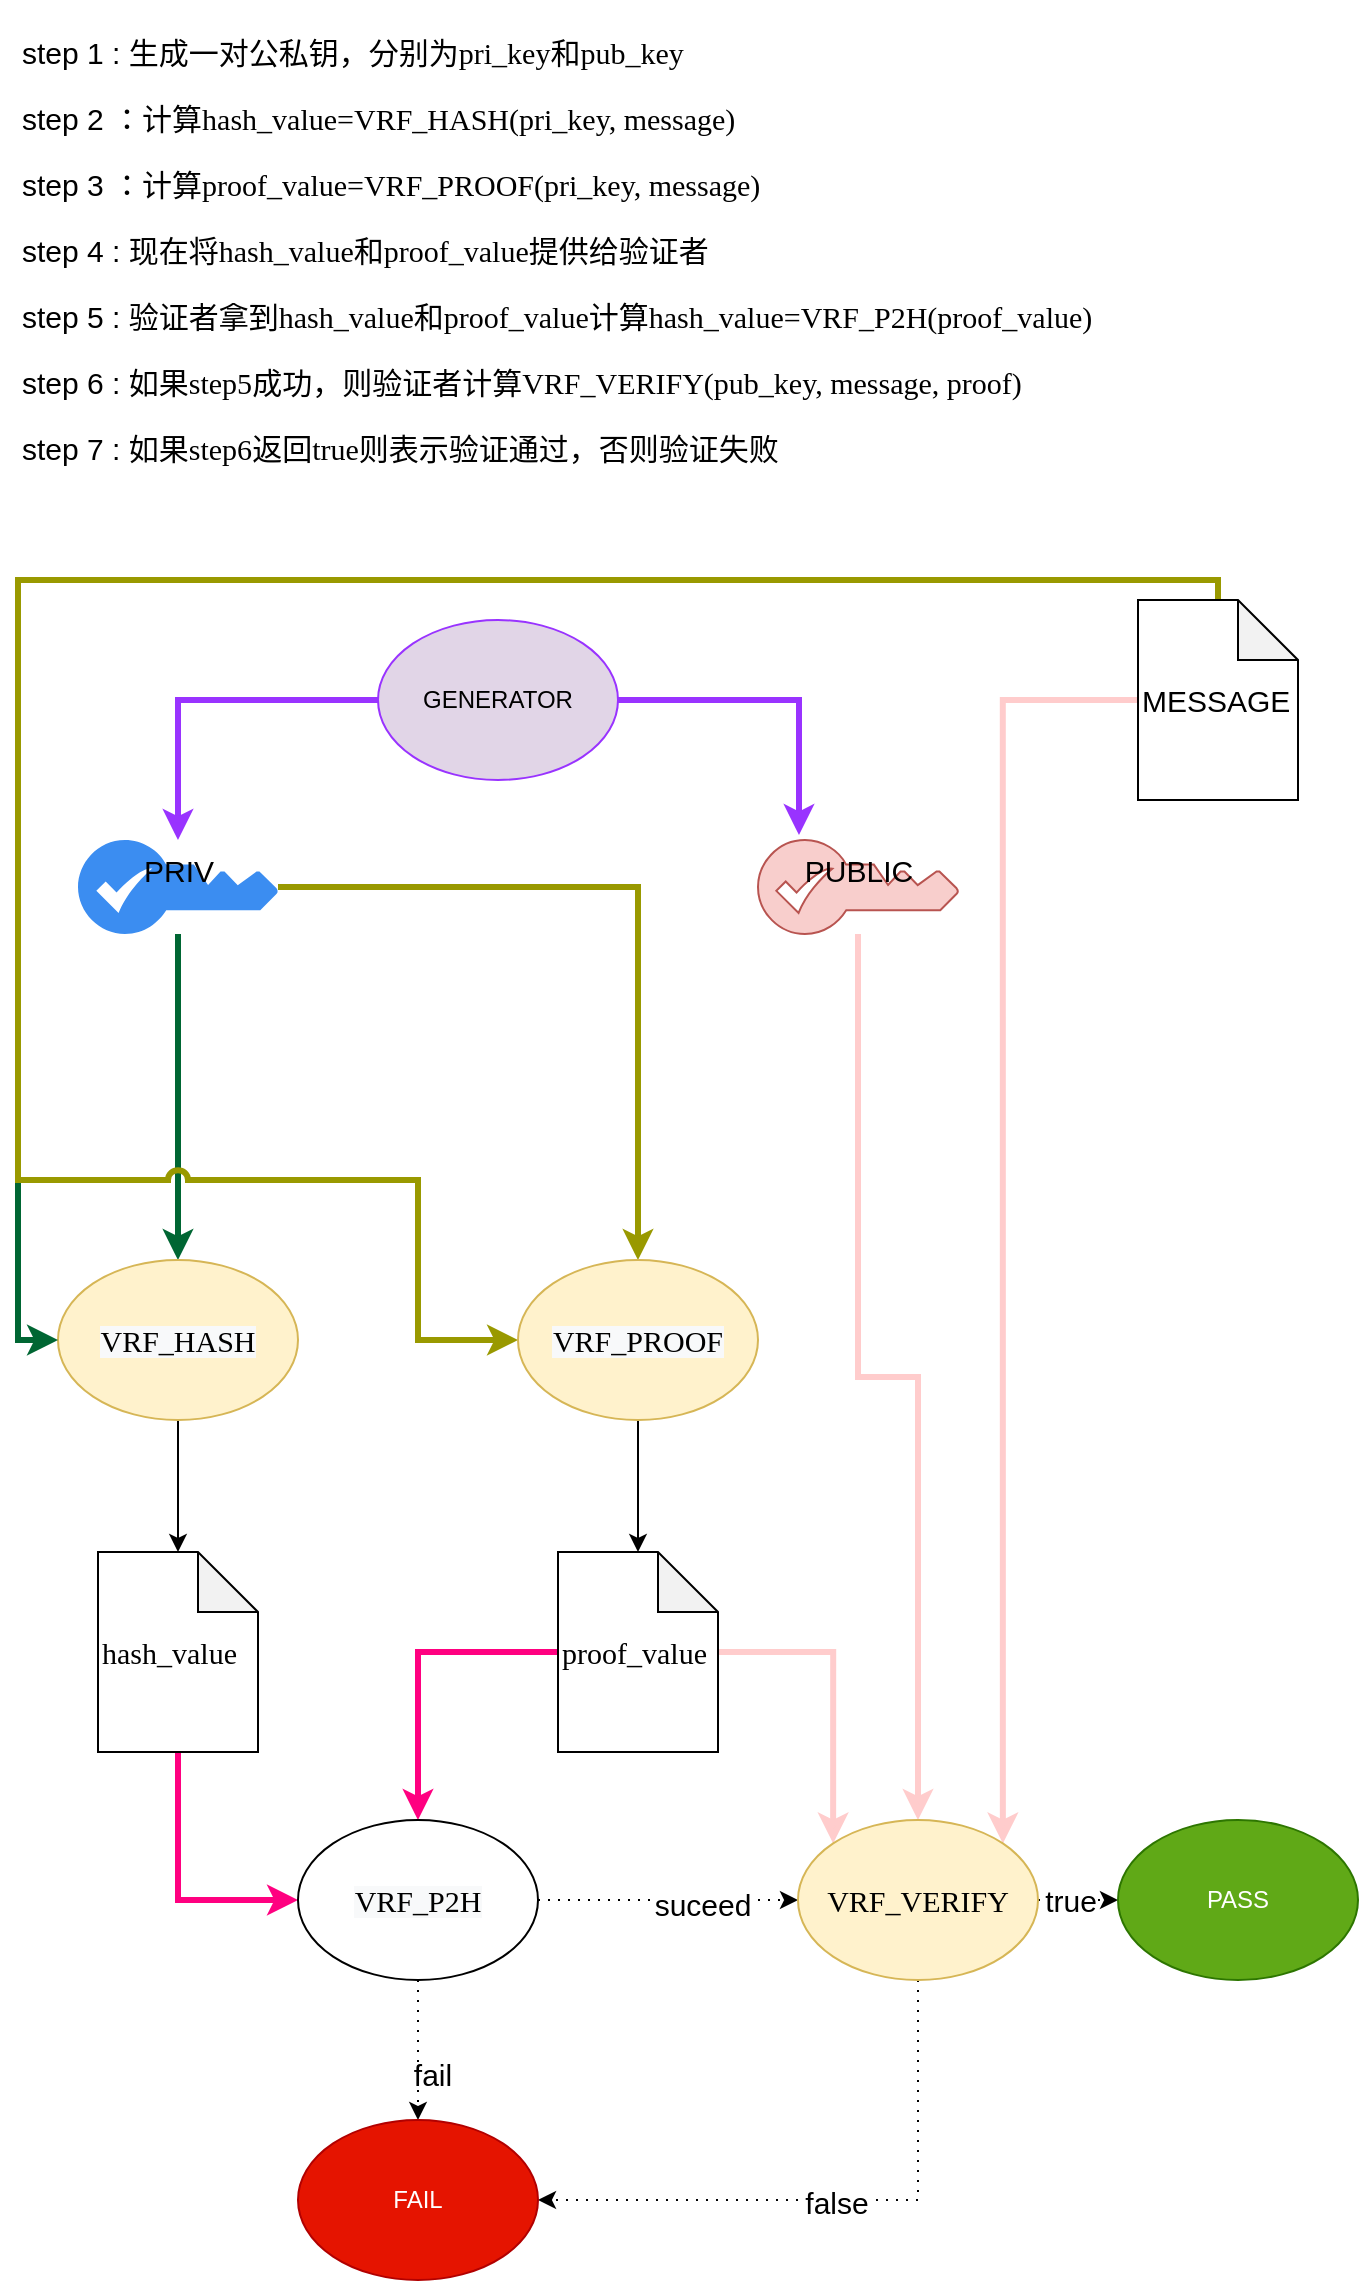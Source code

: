 <mxfile type="github" version="12.4.9"><diagram id="yH4WWgfk9Tj41YimWcAQ" name="Page-1"><mxGraphModel grid="1" page="1" dx="1715" dy="991" gridSize="10" guides="1" tooltips="1" connect="1" arrows="1" fold="1" pageScale="1" pageWidth="827" pageHeight="1169" math="0" shadow="0"><root><mxCell id="0"/><mxCell id="1" parent="0"/><mxCell id="O-ZDU4hhbNAZCc3arFGR-7" parent="1" style="edgeStyle=orthogonalEdgeStyle;rounded=0;orthogonalLoop=1;jettySize=auto;html=1;fontSize=15;fillColor=#e1d5e7;strokeColor=#9933FF;strokeWidth=3;" edge="1" source="O-ZDU4hhbNAZCc3arFGR-1" target="O-ZDU4hhbNAZCc3arFGR-5"><mxGeometry as="geometry" relative="1"/></mxCell><mxCell id="O-ZDU4hhbNAZCc3arFGR-8" parent="1" style="edgeStyle=orthogonalEdgeStyle;rounded=0;orthogonalLoop=1;jettySize=auto;html=1;entryX=0.205;entryY=-0.053;entryDx=0;entryDy=0;entryPerimeter=0;fontSize=15;fillColor=#e1d5e7;strokeColor=#9933FF;strokeWidth=3;" edge="1" source="O-ZDU4hhbNAZCc3arFGR-1" target="O-ZDU4hhbNAZCc3arFGR-4"><mxGeometry as="geometry" relative="1"/></mxCell><mxCell id="O-ZDU4hhbNAZCc3arFGR-1" value="GENERATOR" parent="1" style="ellipse;whiteSpace=wrap;html=1;fillColor=#e1d5e7;strokeColor=#9933FF;strokeWidth=1;" vertex="1"><mxGeometry as="geometry" y="320" x="330" width="120" height="80"/></mxCell><mxCell id="O-ZDU4hhbNAZCc3arFGR-2" value="&lt;p style=&quot;font-size: 15px;&quot;&gt;&lt;span style=&quot;font-size: 15px;&quot;&gt;step 1 : &lt;font face=&quot;宋体&quot; style=&quot;font-size: 15px;&quot;&gt;生成一对公私钥，分别为&lt;/font&gt;&lt;font face=&quot;Calibri&quot; style=&quot;font-size: 15px;&quot;&gt;pri_key&lt;/font&gt;&lt;font face=&quot;宋体&quot; style=&quot;font-size: 15px;&quot;&gt;和&lt;/font&gt;&lt;font face=&quot;Calibri&quot; style=&quot;font-size: 15px;&quot;&gt;pub_key&lt;/font&gt;&lt;/span&gt;&lt;span style=&quot;font-size: 15px;&quot;&gt;&lt;/span&gt;&lt;/p&gt;&lt;p style=&quot;font-size: 15px;&quot;&gt;&lt;span style=&quot;font-size: 15px;&quot;&gt;step 2 &lt;font face=&quot;宋体&quot; style=&quot;font-size: 15px;&quot;&gt;：计算&lt;/font&gt;&lt;font face=&quot;Calibri&quot; style=&quot;font-size: 15px;&quot;&gt;hash_value=VRF_HASH(pri_key, message)&lt;/font&gt;&lt;/span&gt;&lt;span style=&quot;font-size: 15px;&quot;&gt;&lt;/span&gt;&lt;/p&gt;&lt;p style=&quot;font-size: 15px;&quot;&gt;&lt;span style=&quot;font-size: 15px;&quot;&gt;step 3 &lt;font face=&quot;宋体&quot; style=&quot;font-size: 15px;&quot;&gt;：计算&lt;/font&gt;&lt;font face=&quot;Calibri&quot; style=&quot;font-size: 15px;&quot;&gt;proof_value=VRF_PROOF(pri_key, message)&lt;/font&gt;&lt;/span&gt;&lt;span style=&quot;font-size: 15px;&quot;&gt;&lt;/span&gt;&lt;/p&gt;&lt;p style=&quot;font-size: 15px;&quot;&gt;&lt;span style=&quot;font-size: 15px;&quot;&gt;step 4 : &lt;font face=&quot;宋体&quot; style=&quot;font-size: 15px;&quot;&gt;现在将&lt;/font&gt;&lt;font face=&quot;Calibri&quot; style=&quot;font-size: 15px;&quot;&gt;hash_value&lt;/font&gt;&lt;font face=&quot;宋体&quot; style=&quot;font-size: 15px;&quot;&gt;和&lt;/font&gt;&lt;font face=&quot;Calibri&quot; style=&quot;font-size: 15px;&quot;&gt;proof_value&lt;/font&gt;&lt;font face=&quot;宋体&quot; style=&quot;font-size: 15px;&quot;&gt;提供给验证者&lt;/font&gt;&lt;/span&gt;&lt;span style=&quot;font-size: 15px;&quot;&gt;&lt;/span&gt;&lt;/p&gt;&lt;p style=&quot;font-size: 15px;&quot;&gt;&lt;span style=&quot;font-size: 15px;&quot;&gt;step 5 : &lt;font face=&quot;宋体&quot; style=&quot;font-size: 15px;&quot;&gt;验证者拿到&lt;/font&gt;&lt;font face=&quot;Calibri&quot; style=&quot;font-size: 15px;&quot;&gt;hash_value&lt;/font&gt;&lt;font face=&quot;宋体&quot; style=&quot;font-size: 15px;&quot;&gt;和&lt;/font&gt;&lt;font face=&quot;Calibri&quot; style=&quot;font-size: 15px;&quot;&gt;proof_value&lt;/font&gt;&lt;font face=&quot;宋体&quot; style=&quot;font-size: 15px;&quot;&gt;计算&lt;/font&gt;&lt;font face=&quot;Calibri&quot; style=&quot;font-size: 15px;&quot;&gt;hash_value=VRF_P2H(proof_value)&lt;/font&gt;&lt;/span&gt;&lt;span style=&quot;font-size: 15px;&quot;&gt;&lt;/span&gt;&lt;/p&gt;&lt;p style=&quot;font-size: 15px;&quot;&gt;&lt;span style=&quot;font-size: 15px;&quot;&gt;step 6 : &lt;font face=&quot;宋体&quot; style=&quot;font-size: 15px;&quot;&gt;如果&lt;/font&gt;&lt;font face=&quot;Calibri&quot; style=&quot;font-size: 15px;&quot;&gt;step5&lt;/font&gt;&lt;font face=&quot;宋体&quot; style=&quot;font-size: 15px;&quot;&gt;成功，则验证者计算&lt;/font&gt;&lt;font face=&quot;Calibri&quot; style=&quot;font-size: 15px;&quot;&gt;VRF_VERIFY(pub_key, message, proof)&lt;/font&gt;&lt;/span&gt;&lt;span style=&quot;font-size: 15px;&quot;&gt;&lt;/span&gt;&lt;/p&gt;&lt;p style=&quot;font-size: 15px;&quot;&gt;&lt;span style=&quot;font-size: 15px;&quot;&gt;step 7 : &lt;font face=&quot;宋体&quot; style=&quot;font-size: 15px;&quot;&gt;如果&lt;/font&gt;&lt;font face=&quot;Calibri&quot; style=&quot;font-size: 15px;&quot;&gt;step6&lt;/font&gt;&lt;font face=&quot;宋体&quot; style=&quot;font-size: 15px;&quot;&gt;返回&lt;/font&gt;&lt;font face=&quot;Calibri&quot; style=&quot;font-size: 15px;&quot;&gt;true&lt;/font&gt;&lt;font face=&quot;宋体&quot; style=&quot;font-size: 15px;&quot;&gt;则表示验证通过，否则验证失败&lt;/font&gt;&lt;/span&gt;&lt;span style=&quot;font-size: 15px;&quot;&gt;&lt;/span&gt;&lt;/p&gt;" parent="1" style="text;html=1;align=left;verticalAlign=middle;resizable=0;points=[];autosize=1;fontSize=15;" vertex="1"><mxGeometry as="geometry" y="10" x="150" width="550" height="250"/></mxCell><mxCell id="O-ZDU4hhbNAZCc3arFGR-34" parent="1" style="edgeStyle=orthogonalEdgeStyle;rounded=0;comic=0;orthogonalLoop=1;jettySize=auto;html=1;shadow=0;fontSize=15;strokeColor=#FFCCCC;strokeWidth=3;" edge="1" source="O-ZDU4hhbNAZCc3arFGR-4" target="O-ZDU4hhbNAZCc3arFGR-27"><mxGeometry as="geometry" relative="1"/></mxCell><mxCell id="O-ZDU4hhbNAZCc3arFGR-4" value="PUBLIC" parent="1" style="html=1;aspect=fixed;strokeColor=#b85450;shadow=0;align=center;verticalAlign=top;fillColor=#f8cecc;shape=mxgraph.gcp2.key;fontSize=15;" vertex="1"><mxGeometry as="geometry" y="430" x="520" width="100" height="47"/></mxCell><mxCell id="O-ZDU4hhbNAZCc3arFGR-10" parent="1" style="edgeStyle=orthogonalEdgeStyle;rounded=0;orthogonalLoop=1;jettySize=auto;html=1;fontSize=15;strokeColor=#006633;strokeWidth=3;" edge="1" source="O-ZDU4hhbNAZCc3arFGR-5" target="O-ZDU4hhbNAZCc3arFGR-9"><mxGeometry as="geometry" relative="1"/></mxCell><mxCell id="O-ZDU4hhbNAZCc3arFGR-18" parent="1" style="edgeStyle=orthogonalEdgeStyle;rounded=0;orthogonalLoop=1;jettySize=auto;html=1;entryX=0.5;entryY=0;entryDx=0;entryDy=0;fontSize=15;strokeWidth=3;strokeColor=#999900;" edge="1" source="O-ZDU4hhbNAZCc3arFGR-5" target="O-ZDU4hhbNAZCc3arFGR-17"><mxGeometry as="geometry" relative="1"/></mxCell><mxCell id="O-ZDU4hhbNAZCc3arFGR-5" value="PRIV" parent="1" style="html=1;aspect=fixed;strokeColor=none;shadow=0;align=center;verticalAlign=top;fillColor=#3B8DF1;shape=mxgraph.gcp2.key;fontSize=15;" vertex="1"><mxGeometry as="geometry" y="430" x="180" width="100" height="47"/></mxCell><mxCell id="O-ZDU4hhbNAZCc3arFGR-16" parent="1" style="edgeStyle=orthogonalEdgeStyle;rounded=0;orthogonalLoop=1;jettySize=auto;html=1;fontSize=15;" edge="1" source="O-ZDU4hhbNAZCc3arFGR-9" target="O-ZDU4hhbNAZCc3arFGR-14"><mxGeometry as="geometry" relative="1"/></mxCell><mxCell id="O-ZDU4hhbNAZCc3arFGR-9" value="&lt;span style=&quot;display: inline ; float: none ; background-color: rgb(248 , 249 , 250) ; color: rgb(0 , 0 , 0) ; font-family: &amp;#34;calibri&amp;#34; ; font-size: 15px ; font-style: normal ; font-variant: normal ; font-weight: 400 ; letter-spacing: normal ; text-align: left ; text-decoration: none ; text-indent: 0px ; text-transform: none ; white-space: nowrap ; word-spacing: 0px&quot;&gt;VRF_HASH&lt;/span&gt;" parent="1" style="ellipse;whiteSpace=wrap;html=1;fillColor=#fff2cc;strokeColor=#d6b656;" vertex="1"><mxGeometry as="geometry" y="640" x="170" width="120" height="80"/></mxCell><mxCell id="O-ZDU4hhbNAZCc3arFGR-35" parent="1" style="edgeStyle=orthogonalEdgeStyle;rounded=0;comic=0;orthogonalLoop=1;jettySize=auto;html=1;entryX=1;entryY=0;entryDx=0;entryDy=0;shadow=0;fontSize=15;strokeColor=#FFCCCC;strokeWidth=3;" edge="1" source="O-ZDU4hhbNAZCc3arFGR-11" target="O-ZDU4hhbNAZCc3arFGR-27"><mxGeometry as="geometry" relative="1"/></mxCell><mxCell id="O-ZDU4hhbNAZCc3arFGR-48" parent="1" style="edgeStyle=orthogonalEdgeStyle;rounded=0;comic=0;orthogonalLoop=1;jettySize=auto;html=1;shadow=0;fontSize=15;entryX=0;entryY=0.5;entryDx=0;entryDy=0;strokeColor=#006633;strokeWidth=3;" edge="1" source="O-ZDU4hhbNAZCc3arFGR-11" target="O-ZDU4hhbNAZCc3arFGR-9"><mxGeometry as="geometry" relative="1"><mxPoint as="targetPoint" y="280" x="660"/><Array as="points"><mxPoint y="300" x="750"/><mxPoint y="300" x="150"/><mxPoint y="680" x="150"/></Array></mxGeometry></mxCell><mxCell id="O-ZDU4hhbNAZCc3arFGR-49" parent="1" style="edgeStyle=orthogonalEdgeStyle;rounded=0;comic=0;orthogonalLoop=1;jettySize=auto;html=1;entryX=0;entryY=0.5;entryDx=0;entryDy=0;shadow=0;fontSize=15;strokeWidth=3;strokeColor=#999900;jumpStyle=arc;" edge="1" source="O-ZDU4hhbNAZCc3arFGR-11" target="O-ZDU4hhbNAZCc3arFGR-17"><mxGeometry as="geometry" relative="1"><Array as="points"><mxPoint y="300" x="750"/><mxPoint y="300" x="150"/><mxPoint y="600" x="150"/><mxPoint y="600" x="350"/><mxPoint y="680" x="350"/></Array></mxGeometry></mxCell><mxCell id="O-ZDU4hhbNAZCc3arFGR-11" value="MESSAGE" parent="1" style="shape=note;whiteSpace=wrap;html=1;backgroundOutline=1;darkOpacity=0.05;fontSize=15;align=left;" vertex="1"><mxGeometry as="geometry" y="310" x="710" width="80" height="100"/></mxCell><mxCell id="O-ZDU4hhbNAZCc3arFGR-25" parent="1" style="edgeStyle=orthogonalEdgeStyle;rounded=0;comic=0;orthogonalLoop=1;jettySize=auto;html=1;entryX=0;entryY=0.5;entryDx=0;entryDy=0;shadow=0;fontSize=15;exitX=0.5;exitY=1;exitDx=0;exitDy=0;exitPerimeter=0;strokeColor=#FF0080;strokeWidth=3;" edge="1" source="O-ZDU4hhbNAZCc3arFGR-14" target="O-ZDU4hhbNAZCc3arFGR-23"><mxGeometry as="geometry" relative="1"/></mxCell><mxCell id="O-ZDU4hhbNAZCc3arFGR-14" value="&lt;font face=&quot;宋体&quot; style=&quot;color: rgb(0 , 0 , 0) ; font-size: 15px ; font-style: normal ; font-variant: normal ; font-weight: 400 ; letter-spacing: normal ; text-align: left ; text-decoration: none ; text-indent: 0px ; text-transform: none ; white-space: nowrap ; word-spacing: 0px&quot;&gt;&lt;/font&gt;&lt;font face=&quot;Calibri&quot; style=&quot;color: rgb(0 , 0 , 0) ; font-family: &amp;#34;calibri&amp;#34; ; font-size: 15px ; font-style: normal ; font-variant: normal ; font-weight: 400 ; letter-spacing: normal ; text-align: left ; text-decoration: none ; text-indent: 0px ; text-transform: none ; white-space: nowrap ; word-spacing: 0px&quot;&gt;hash_value&lt;/font&gt;" parent="1" style="shape=note;whiteSpace=wrap;html=1;backgroundOutline=1;darkOpacity=0.05;fontSize=15;align=left;" vertex="1"><mxGeometry as="geometry" y="786" x="190" width="80" height="100"/></mxCell><mxCell id="O-ZDU4hhbNAZCc3arFGR-26" parent="1" style="edgeStyle=orthogonalEdgeStyle;rounded=0;comic=0;orthogonalLoop=1;jettySize=auto;html=1;entryX=0.5;entryY=0;entryDx=0;entryDy=0;shadow=0;fontSize=15;exitX=0;exitY=0.5;exitDx=0;exitDy=0;exitPerimeter=0;strokeColor=#FF0080;strokeWidth=3;" edge="1" source="O-ZDU4hhbNAZCc3arFGR-15" target="O-ZDU4hhbNAZCc3arFGR-23"><mxGeometry as="geometry" relative="1"><Array as="points"><mxPoint y="836" x="350"/></Array></mxGeometry></mxCell><mxCell id="O-ZDU4hhbNAZCc3arFGR-36" parent="1" style="edgeStyle=orthogonalEdgeStyle;rounded=0;comic=0;orthogonalLoop=1;jettySize=auto;html=1;entryX=0;entryY=0;entryDx=0;entryDy=0;shadow=0;fontSize=15;strokeColor=#FFCCCC;strokeWidth=3;" edge="1" source="O-ZDU4hhbNAZCc3arFGR-15" target="O-ZDU4hhbNAZCc3arFGR-27"><mxGeometry as="geometry" relative="1"/></mxCell><mxCell id="O-ZDU4hhbNAZCc3arFGR-15" value="&lt;font face=&quot;宋体&quot; style=&quot;color: rgb(0 , 0 , 0) ; font-size: 15px ; font-style: normal ; font-variant: normal ; font-weight: 400 ; letter-spacing: normal ; text-align: left ; text-decoration: none ; text-indent: 0px ; text-transform: none ; white-space: nowrap ; word-spacing: 0px&quot;&gt;&lt;/font&gt;&lt;font face=&quot;Calibri&quot; style=&quot;color: rgb(0 , 0 , 0) ; font-family: &amp;#34;calibri&amp;#34; ; font-size: 15px ; font-style: normal ; font-variant: normal ; font-weight: 400 ; letter-spacing: normal ; text-align: left ; text-decoration: none ; text-indent: 0px ; text-transform: none ; white-space: nowrap ; word-spacing: 0px&quot;&gt;proof_value&lt;/font&gt;" parent="1" style="shape=note;whiteSpace=wrap;html=1;backgroundOutline=1;darkOpacity=0.05;fontSize=15;align=left;" vertex="1"><mxGeometry as="geometry" y="786" x="420" width="80" height="100"/></mxCell><mxCell id="O-ZDU4hhbNAZCc3arFGR-19" parent="1" style="edgeStyle=orthogonalEdgeStyle;rounded=0;orthogonalLoop=1;jettySize=auto;html=1;entryX=0.5;entryY=0;entryDx=0;entryDy=0;entryPerimeter=0;fontSize=15;" edge="1" source="O-ZDU4hhbNAZCc3arFGR-17" target="O-ZDU4hhbNAZCc3arFGR-15"><mxGeometry as="geometry" relative="1"/></mxCell><mxCell id="O-ZDU4hhbNAZCc3arFGR-17" value="&lt;span style=&quot;display: inline ; float: none ; background-color: rgb(248 , 249 , 250) ; color: rgb(0 , 0 , 0) ; font-family: &amp;#34;calibri&amp;#34; ; font-size: 15px ; font-style: normal ; font-variant: normal ; font-weight: 400 ; letter-spacing: normal ; text-align: left ; text-decoration: none ; text-indent: 0px ; text-transform: none ; white-space: nowrap ; word-spacing: 0px&quot;&gt;VRF_PROOF&lt;/span&gt;" parent="1" style="ellipse;whiteSpace=wrap;html=1;fillColor=#fff2cc;strokeColor=#d6b656;" vertex="1"><mxGeometry as="geometry" y="640" x="400" width="120" height="80"/></mxCell><mxCell id="O-ZDU4hhbNAZCc3arFGR-28" parent="1" style="edgeStyle=orthogonalEdgeStyle;rounded=0;comic=0;orthogonalLoop=1;jettySize=auto;html=1;entryX=0;entryY=0.5;entryDx=0;entryDy=0;shadow=0;fontSize=15;dashed=1;dashPattern=1 4;" edge="1" source="O-ZDU4hhbNAZCc3arFGR-23" target="O-ZDU4hhbNAZCc3arFGR-27"><mxGeometry as="geometry" relative="1"/></mxCell><mxCell id="O-ZDU4hhbNAZCc3arFGR-30" value="suceed" parent="O-ZDU4hhbNAZCc3arFGR-28" style="text;html=1;align=center;verticalAlign=middle;resizable=0;points=[];labelBackgroundColor=#ffffff;fontSize=15;" vertex="1" connectable="0"><mxGeometry as="geometry" y="-2" x="0.263" relative="1"><mxPoint as="offset"/></mxGeometry></mxCell><mxCell id="O-ZDU4hhbNAZCc3arFGR-32" parent="1" style="edgeStyle=orthogonalEdgeStyle;rounded=0;comic=0;orthogonalLoop=1;jettySize=auto;html=1;shadow=0;fontSize=15;entryX=0.5;entryY=0;entryDx=0;entryDy=0;dashed=1;dashPattern=1 4;" edge="1" source="O-ZDU4hhbNAZCc3arFGR-23" target="O-ZDU4hhbNAZCc3arFGR-31"><mxGeometry as="geometry" relative="1"><Array as="points"/></mxGeometry></mxCell><mxCell id="O-ZDU4hhbNAZCc3arFGR-23" value="&lt;span style=&quot;display: inline ; float: none ; background-color: rgb(248 , 249 , 250) ; color: rgb(0 , 0 , 0) ; font-family: &amp;#34;calibri&amp;#34; ; font-size: 15px ; font-style: normal ; font-variant: normal ; font-weight: 400 ; letter-spacing: normal ; text-align: left ; text-decoration: none ; text-indent: 0px ; text-transform: none ; white-space: nowrap ; word-spacing: 0px&quot;&gt;VRF_P2H&lt;/span&gt;" parent="1" style="ellipse;whiteSpace=wrap;html=1;" vertex="1"><mxGeometry as="geometry" y="920" x="290" width="120" height="80"/></mxCell><mxCell id="O-ZDU4hhbNAZCc3arFGR-37" parent="1" style="edgeStyle=orthogonalEdgeStyle;rounded=0;comic=0;orthogonalLoop=1;jettySize=auto;html=1;entryX=1;entryY=0.5;entryDx=0;entryDy=0;shadow=0;fontSize=15;exitX=0.5;exitY=1;exitDx=0;exitDy=0;dashed=1;dashPattern=1 4;" edge="1" source="O-ZDU4hhbNAZCc3arFGR-27" target="O-ZDU4hhbNAZCc3arFGR-31"><mxGeometry as="geometry" relative="1"/></mxCell><mxCell id="O-ZDU4hhbNAZCc3arFGR-38" value="false" parent="O-ZDU4hhbNAZCc3arFGR-37" style="text;html=1;align=center;verticalAlign=middle;resizable=0;points=[];labelBackgroundColor=#ffffff;fontSize=15;" vertex="1" connectable="0"><mxGeometry as="geometry" y="-41" x="-0.267" relative="1"><mxPoint as="offset" y="42" x="-41"/></mxGeometry></mxCell><mxCell id="O-ZDU4hhbNAZCc3arFGR-39" parent="1" style="edgeStyle=orthogonalEdgeStyle;rounded=0;comic=0;orthogonalLoop=1;jettySize=auto;html=1;shadow=0;fontSize=15;entryX=0;entryY=0.5;entryDx=0;entryDy=0;dashed=1;dashPattern=1 4;" edge="1" source="O-ZDU4hhbNAZCc3arFGR-27" target="O-ZDU4hhbNAZCc3arFGR-40"><mxGeometry as="geometry" relative="1"><mxPoint as="targetPoint" y="960" x="700"/></mxGeometry></mxCell><mxCell id="O-ZDU4hhbNAZCc3arFGR-45" value="true" parent="O-ZDU4hhbNAZCc3arFGR-39" style="text;html=1;align=center;verticalAlign=middle;resizable=0;points=[];labelBackgroundColor=#ffffff;fontSize=15;" vertex="1" connectable="0"><mxGeometry as="geometry" x="-0.211" relative="1"><mxPoint as="offset"/></mxGeometry></mxCell><mxCell id="O-ZDU4hhbNAZCc3arFGR-27" value="&lt;font face=&quot;宋体&quot; style=&quot;color: rgb(0 , 0 , 0) ; font-size: 15px ; font-style: normal ; font-variant: normal ; font-weight: 400 ; letter-spacing: normal ; text-align: left ; text-decoration: none ; text-indent: 0px ; text-transform: none ; white-space: nowrap ; word-spacing: 0px&quot;&gt;&lt;/font&gt;&lt;font face=&quot;Calibri&quot; style=&quot;color: rgb(0 , 0 , 0) ; font-family: &amp;#34;calibri&amp;#34; ; font-size: 15px ; font-style: normal ; font-variant: normal ; font-weight: 400 ; letter-spacing: normal ; text-align: left ; text-decoration: none ; text-indent: 0px ; text-transform: none ; white-space: nowrap ; word-spacing: 0px&quot;&gt;VRF_VERIFY&lt;/font&gt;" parent="1" style="ellipse;whiteSpace=wrap;html=1;fillColor=#fff2cc;strokeColor=#d6b656;" vertex="1"><mxGeometry as="geometry" y="920" x="540" width="120" height="80"/></mxCell><mxCell id="O-ZDU4hhbNAZCc3arFGR-31" value="FAIL" parent="1" style="ellipse;whiteSpace=wrap;html=1;fillColor=#e51400;strokeColor=#B20000;fontColor=#ffffff;" vertex="1"><mxGeometry as="geometry" y="1070" x="290" width="120" height="80"/></mxCell><mxCell id="O-ZDU4hhbNAZCc3arFGR-40" value="PASS" parent="1" style="ellipse;whiteSpace=wrap;html=1;fillColor=#60a917;strokeColor=#2D7600;fontColor=#ffffff;" vertex="1"><mxGeometry as="geometry" y="920" x="700" width="120" height="80"/></mxCell><mxCell id="O-ZDU4hhbNAZCc3arFGR-46" value="fail" parent="1" style="text;html=1;align=center;verticalAlign=middle;resizable=0;points=[];autosize=1;fontSize=15;" vertex="1"><mxGeometry as="geometry" y="1037" x="342" width="30" height="20"/></mxCell></root></mxGraphModel></diagram></mxfile>